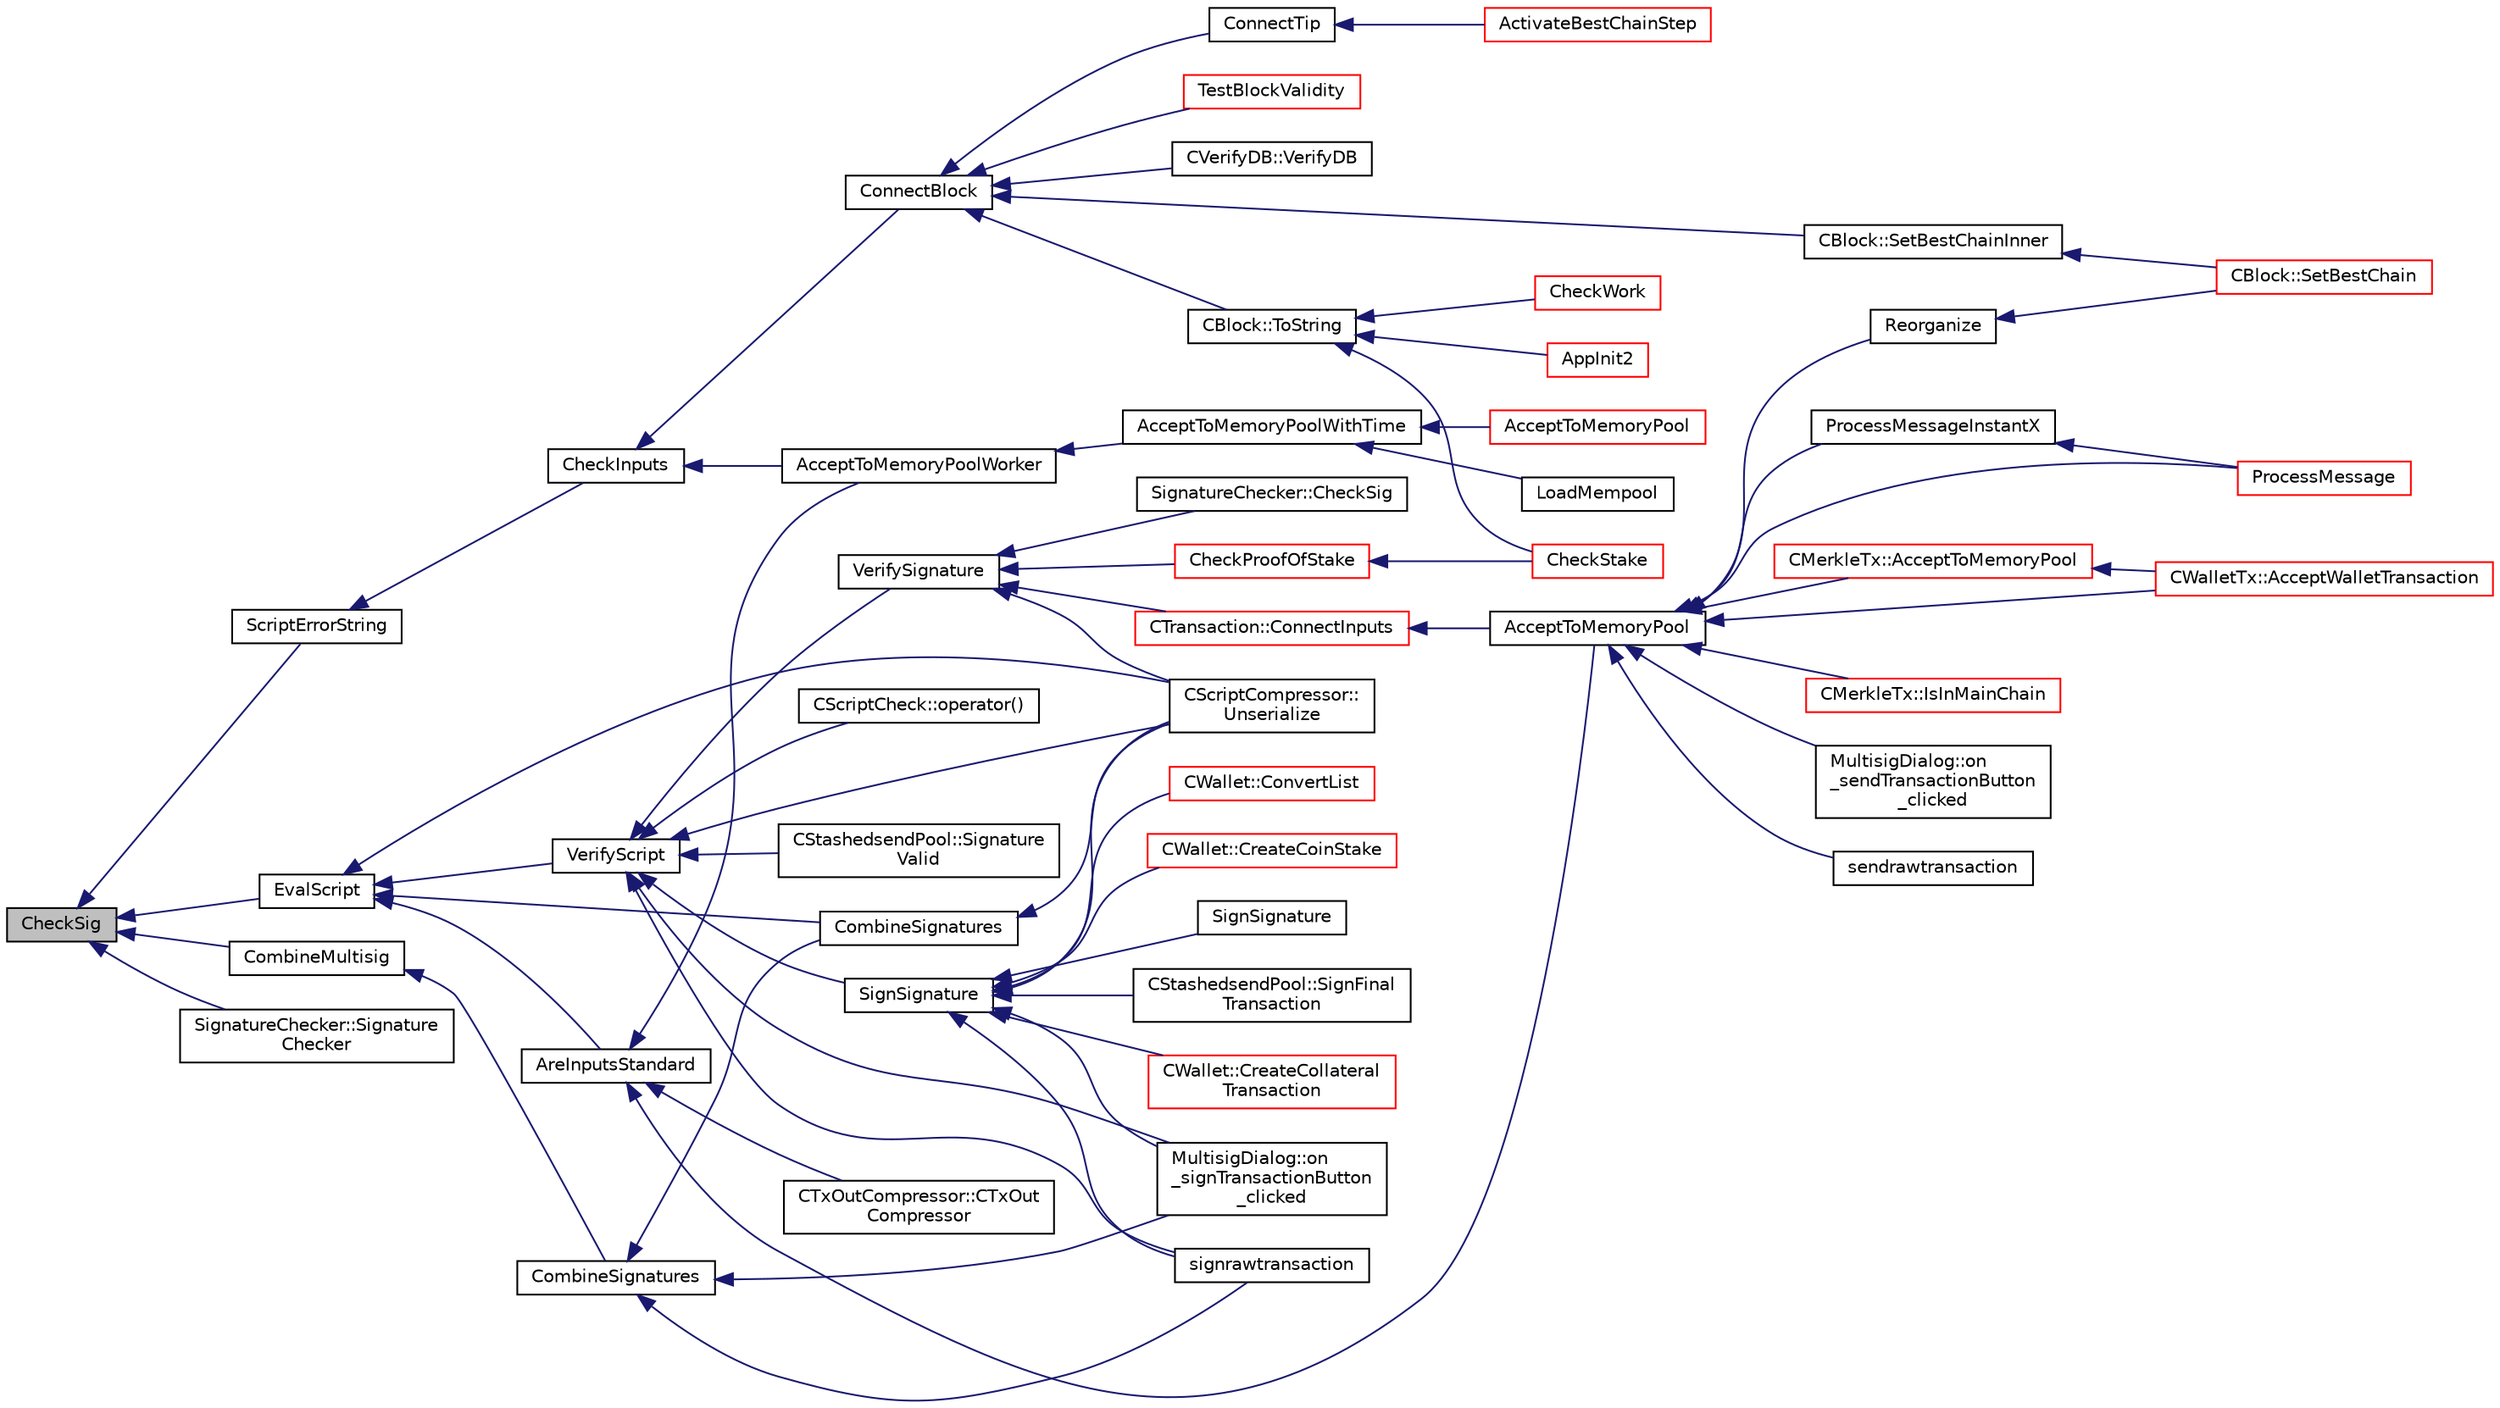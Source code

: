 digraph "CheckSig"
{
  edge [fontname="Helvetica",fontsize="10",labelfontname="Helvetica",labelfontsize="10"];
  node [fontname="Helvetica",fontsize="10",shape=record];
  rankdir="LR";
  Node410 [label="CheckSig",height=0.2,width=0.4,color="black", fillcolor="grey75", style="filled", fontcolor="black"];
  Node410 -> Node411 [dir="back",color="midnightblue",fontsize="10",style="solid",fontname="Helvetica"];
  Node411 [label="ScriptErrorString",height=0.2,width=0.4,color="black", fillcolor="white", style="filled",URL="$de/d7f/script_8h.html#a5a9f070c3285c528226eef27820d9aa9"];
  Node411 -> Node412 [dir="back",color="midnightblue",fontsize="10",style="solid",fontname="Helvetica"];
  Node412 [label="CheckInputs",height=0.2,width=0.4,color="black", fillcolor="white", style="filled",URL="$dd/d7d/validation_8cpp.html#a48897c72856156ef5606fc27fe1954f3",tooltip="Check whether all inputs of this transaction are valid (no double spends, scripts & sigs..."];
  Node412 -> Node413 [dir="back",color="midnightblue",fontsize="10",style="solid",fontname="Helvetica"];
  Node413 [label="AcceptToMemoryPoolWorker",height=0.2,width=0.4,color="black", fillcolor="white", style="filled",URL="$dd/d7d/validation_8cpp.html#a274b0623037c72315662a07ecf760176"];
  Node413 -> Node414 [dir="back",color="midnightblue",fontsize="10",style="solid",fontname="Helvetica"];
  Node414 [label="AcceptToMemoryPoolWithTime",height=0.2,width=0.4,color="black", fillcolor="white", style="filled",URL="$dd/d7d/validation_8cpp.html#a7e5d2eb678cdda338b2dc803a2d4999f",tooltip="(try to) add transaction to memory pool with a specified acceptance time "];
  Node414 -> Node415 [dir="back",color="midnightblue",fontsize="10",style="solid",fontname="Helvetica"];
  Node415 [label="AcceptToMemoryPool",height=0.2,width=0.4,color="red", fillcolor="white", style="filled",URL="$db/d38/validation_8h.html#a25cdf856fb2107e0e96fd6bf4c0619cb",tooltip="(try to) add transaction to memory pool plTxnReplaced will be appended to with all transactions repla..."];
  Node414 -> Node423 [dir="back",color="midnightblue",fontsize="10",style="solid",fontname="Helvetica"];
  Node423 [label="LoadMempool",height=0.2,width=0.4,color="black", fillcolor="white", style="filled",URL="$db/d38/validation_8h.html#adea951730b49ef41e5390df5be8d3f1b",tooltip="Load the mempool from disk. "];
  Node412 -> Node424 [dir="back",color="midnightblue",fontsize="10",style="solid",fontname="Helvetica"];
  Node424 [label="ConnectBlock",height=0.2,width=0.4,color="black", fillcolor="white", style="filled",URL="$dd/d7d/validation_8cpp.html#afafbb35ee38b98e832fcb8b159942055",tooltip="Apply the effects of this block (with given index) on the UTXO set represented by coins..."];
  Node424 -> Node425 [dir="back",color="midnightblue",fontsize="10",style="solid",fontname="Helvetica"];
  Node425 [label="CBlock::SetBestChainInner",height=0.2,width=0.4,color="black", fillcolor="white", style="filled",URL="$d3/d51/class_c_block.html#a82c90ccbecf89a38ff56d8429514e2c2"];
  Node425 -> Node426 [dir="back",color="midnightblue",fontsize="10",style="solid",fontname="Helvetica"];
  Node426 [label="CBlock::SetBestChain",height=0.2,width=0.4,color="red", fillcolor="white", style="filled",URL="$d3/d51/class_c_block.html#a6e308b2d75d1cfc4a75eda36feb60ca1"];
  Node424 -> Node434 [dir="back",color="midnightblue",fontsize="10",style="solid",fontname="Helvetica"];
  Node434 [label="CBlock::ToString",height=0.2,width=0.4,color="black", fillcolor="white", style="filled",URL="$d3/d51/class_c_block.html#a0e8a98f10831c00ae76b3a831c4804e5"];
  Node434 -> Node428 [dir="back",color="midnightblue",fontsize="10",style="solid",fontname="Helvetica"];
  Node428 [label="AppInit2",height=0.2,width=0.4,color="red", fillcolor="white", style="filled",URL="$d8/dc0/init_8h.html#a1a4c1bfbf6ba1db77e988b89b9cadfd3",tooltip="Initialize ion. "];
  Node434 -> Node435 [dir="back",color="midnightblue",fontsize="10",style="solid",fontname="Helvetica"];
  Node435 [label="CheckWork",height=0.2,width=0.4,color="red", fillcolor="white", style="filled",URL="$de/d13/miner_8h.html#aadd8a05aa6d8fae1c0f4daa5e971a12a",tooltip="Check mined proof-of-work block. "];
  Node434 -> Node438 [dir="back",color="midnightblue",fontsize="10",style="solid",fontname="Helvetica"];
  Node438 [label="CheckStake",height=0.2,width=0.4,color="red", fillcolor="white", style="filled",URL="$de/d13/miner_8h.html#a68be4bcfa03b86095641eac5ca996fed",tooltip="Check mined proof-of-stake block. "];
  Node424 -> Node440 [dir="back",color="midnightblue",fontsize="10",style="solid",fontname="Helvetica"];
  Node440 [label="ConnectTip",height=0.2,width=0.4,color="black", fillcolor="white", style="filled",URL="$dd/d7d/validation_8cpp.html#a6aed3630ddc1f0822daf257250d4799a",tooltip="Connect a new block to chainActive. "];
  Node440 -> Node417 [dir="back",color="midnightblue",fontsize="10",style="solid",fontname="Helvetica"];
  Node417 [label="ActivateBestChainStep",height=0.2,width=0.4,color="red", fillcolor="white", style="filled",URL="$dd/d7d/validation_8cpp.html#a4e2b817360d39dc766271f51fc146c96",tooltip="Try to make some progress towards making pindexMostWork the active block. "];
  Node424 -> Node441 [dir="back",color="midnightblue",fontsize="10",style="solid",fontname="Helvetica"];
  Node441 [label="TestBlockValidity",height=0.2,width=0.4,color="red", fillcolor="white", style="filled",URL="$db/d38/validation_8h.html#a12c39e969c9077605ae8a91730fb78d3",tooltip="Check a block is completely valid from start to finish (only works on top of our current best block..."];
  Node424 -> Node443 [dir="back",color="midnightblue",fontsize="10",style="solid",fontname="Helvetica"];
  Node443 [label="CVerifyDB::VerifyDB",height=0.2,width=0.4,color="black", fillcolor="white", style="filled",URL="$d7/da0/class_c_verify_d_b.html#af12e07230f20d23cf01d417d0e785c49"];
  Node410 -> Node444 [dir="back",color="midnightblue",fontsize="10",style="solid",fontname="Helvetica"];
  Node444 [label="EvalScript",height=0.2,width=0.4,color="black", fillcolor="white", style="filled",URL="$de/d7f/script_8h.html#a7f55c113b0164f50f214d94996b6b02a"];
  Node444 -> Node445 [dir="back",color="midnightblue",fontsize="10",style="solid",fontname="Helvetica"];
  Node445 [label="AreInputsStandard",height=0.2,width=0.4,color="black", fillcolor="white", style="filled",URL="$d4/dbf/main_8h.html#a29901e539b487e09c90ff90c7560bd9d",tooltip="Check for standard transaction types. "];
  Node445 -> Node446 [dir="back",color="midnightblue",fontsize="10",style="solid",fontname="Helvetica"];
  Node446 [label="AcceptToMemoryPool",height=0.2,width=0.4,color="black", fillcolor="white", style="filled",URL="$d4/dbf/main_8h.html#addea0e425b693b4c1be712c3ead94568",tooltip="(try to) add transaction to memory pool "];
  Node446 -> Node447 [dir="back",color="midnightblue",fontsize="10",style="solid",fontname="Helvetica"];
  Node447 [label="ProcessMessageInstantX",height=0.2,width=0.4,color="black", fillcolor="white", style="filled",URL="$d6/d5f/instantx_8h.html#aa516cb499ead2691d8ab216a499db5d0"];
  Node447 -> Node448 [dir="back",color="midnightblue",fontsize="10",style="solid",fontname="Helvetica"];
  Node448 [label="ProcessMessage",height=0.2,width=0.4,color="red", fillcolor="white", style="filled",URL="$df/d0a/main_8cpp.html#a8ba92b1a4bce3c835e887a9073d17d8e"];
  Node446 -> Node459 [dir="back",color="midnightblue",fontsize="10",style="solid",fontname="Helvetica"];
  Node459 [label="CMerkleTx::AcceptToMemoryPool",height=0.2,width=0.4,color="red", fillcolor="white", style="filled",URL="$d1/dff/class_c_merkle_tx.html#a61126e811a53b941b3efdf5a4e83db90"];
  Node459 -> Node460 [dir="back",color="midnightblue",fontsize="10",style="solid",fontname="Helvetica"];
  Node460 [label="CWalletTx::AcceptWalletTransaction",height=0.2,width=0.4,color="red", fillcolor="white", style="filled",URL="$d6/d53/class_c_wallet_tx.html#af6d1a5a731bb69e1d94de84eb6fd15a5"];
  Node446 -> Node460 [dir="back",color="midnightblue",fontsize="10",style="solid",fontname="Helvetica"];
  Node446 -> Node486 [dir="back",color="midnightblue",fontsize="10",style="solid",fontname="Helvetica"];
  Node486 [label="Reorganize",height=0.2,width=0.4,color="black", fillcolor="white", style="filled",URL="$df/d0a/main_8cpp.html#ad8e09920f5a3ce2670c5efa26ef65227"];
  Node486 -> Node426 [dir="back",color="midnightblue",fontsize="10",style="solid",fontname="Helvetica"];
  Node446 -> Node448 [dir="back",color="midnightblue",fontsize="10",style="solid",fontname="Helvetica"];
  Node446 -> Node487 [dir="back",color="midnightblue",fontsize="10",style="solid",fontname="Helvetica"];
  Node487 [label="CMerkleTx::IsInMainChain",height=0.2,width=0.4,color="red", fillcolor="white", style="filled",URL="$d1/dff/class_c_merkle_tx.html#ad4b3623fabf1924dba2a7694e3418e1e"];
  Node446 -> Node518 [dir="back",color="midnightblue",fontsize="10",style="solid",fontname="Helvetica"];
  Node518 [label="MultisigDialog::on\l_sendTransactionButton\l_clicked",height=0.2,width=0.4,color="black", fillcolor="white", style="filled",URL="$d4/df4/class_multisig_dialog.html#a71fcf325cb0cde9223eefc62b3b7634b"];
  Node446 -> Node519 [dir="back",color="midnightblue",fontsize="10",style="solid",fontname="Helvetica"];
  Node519 [label="sendrawtransaction",height=0.2,width=0.4,color="black", fillcolor="white", style="filled",URL="$dc/da8/rpcrawtransaction_8cpp.html#ad5aad44f890060f42efb49acf349511e"];
  Node445 -> Node520 [dir="back",color="midnightblue",fontsize="10",style="solid",fontname="Helvetica"];
  Node520 [label="CTxOutCompressor::CTxOut\lCompressor",height=0.2,width=0.4,color="black", fillcolor="white", style="filled",URL="$d9/d8d/class_c_tx_out_compressor.html#a38ef1033989cd003de65598620d15cea"];
  Node445 -> Node413 [dir="back",color="midnightblue",fontsize="10",style="solid",fontname="Helvetica"];
  Node444 -> Node521 [dir="back",color="midnightblue",fontsize="10",style="solid",fontname="Helvetica"];
  Node521 [label="VerifyScript",height=0.2,width=0.4,color="black", fillcolor="white", style="filled",URL="$de/d7f/script_8h.html#a995f521b6ca4a8bfbd02d4cfe226feb6"];
  Node521 -> Node522 [dir="back",color="midnightblue",fontsize="10",style="solid",fontname="Helvetica"];
  Node522 [label="MultisigDialog::on\l_signTransactionButton\l_clicked",height=0.2,width=0.4,color="black", fillcolor="white", style="filled",URL="$d4/df4/class_multisig_dialog.html#ad277ce76887dfbbec511486d3c1d2bc4"];
  Node521 -> Node523 [dir="back",color="midnightblue",fontsize="10",style="solid",fontname="Helvetica"];
  Node523 [label="signrawtransaction",height=0.2,width=0.4,color="black", fillcolor="white", style="filled",URL="$dc/da8/rpcrawtransaction_8cpp.html#aa0d151e35c0ad5ec82df451a833aeadb"];
  Node521 -> Node524 [dir="back",color="midnightblue",fontsize="10",style="solid",fontname="Helvetica"];
  Node524 [label="SignSignature",height=0.2,width=0.4,color="black", fillcolor="white", style="filled",URL="$de/d7f/script_8h.html#aca7dc730fd42e706b2c912ba32b65a36"];
  Node524 -> Node522 [dir="back",color="midnightblue",fontsize="10",style="solid",fontname="Helvetica"];
  Node524 -> Node523 [dir="back",color="midnightblue",fontsize="10",style="solid",fontname="Helvetica"];
  Node524 -> Node525 [dir="back",color="midnightblue",fontsize="10",style="solid",fontname="Helvetica"];
  Node525 [label="SignSignature",height=0.2,width=0.4,color="black", fillcolor="white", style="filled",URL="$de/d7f/script_8h.html#a3aef640e90fdb0fa95a8e2cda0cf6c22"];
  Node524 -> Node526 [dir="back",color="midnightblue",fontsize="10",style="solid",fontname="Helvetica"];
  Node526 [label="CScriptCompressor::\lUnserialize",height=0.2,width=0.4,color="black", fillcolor="white", style="filled",URL="$d3/dfb/class_c_script_compressor.html#a016fa6e3d2735d95fcf773271da073d5"];
  Node524 -> Node527 [dir="back",color="midnightblue",fontsize="10",style="solid",fontname="Helvetica"];
  Node527 [label="CStashedsendPool::SignFinal\lTransaction",height=0.2,width=0.4,color="black", fillcolor="white", style="filled",URL="$dd/d8a/class_c_stashedsend_pool.html#aa4e76a2c5ccd3fedef74f5e0b12c87f1",tooltip="As a client, check and sign the final transaction. "];
  Node524 -> Node528 [dir="back",color="midnightblue",fontsize="10",style="solid",fontname="Helvetica"];
  Node528 [label="CWallet::CreateCollateral\lTransaction",height=0.2,width=0.4,color="red", fillcolor="white", style="filled",URL="$d2/de5/class_c_wallet.html#a3efb1d87b0d5cb916f7289b72a38744d"];
  Node524 -> Node534 [dir="back",color="midnightblue",fontsize="10",style="solid",fontname="Helvetica"];
  Node534 [label="CWallet::ConvertList",height=0.2,width=0.4,color="red", fillcolor="white", style="filled",URL="$d2/de5/class_c_wallet.html#adbc8cbc5a39e04446f4277487405c06b"];
  Node524 -> Node535 [dir="back",color="midnightblue",fontsize="10",style="solid",fontname="Helvetica"];
  Node535 [label="CWallet::CreateCoinStake",height=0.2,width=0.4,color="red", fillcolor="white", style="filled",URL="$d2/de5/class_c_wallet.html#a644df129468440aa36f49ca3716a3c19"];
  Node521 -> Node541 [dir="back",color="midnightblue",fontsize="10",style="solid",fontname="Helvetica"];
  Node541 [label="VerifySignature",height=0.2,width=0.4,color="black", fillcolor="white", style="filled",URL="$de/d7f/script_8h.html#a3bebacccf5ed6d80e80889b65830f893"];
  Node541 -> Node542 [dir="back",color="midnightblue",fontsize="10",style="solid",fontname="Helvetica"];
  Node542 [label="CTransaction::ConnectInputs",height=0.2,width=0.4,color="red", fillcolor="white", style="filled",URL="$df/d43/class_c_transaction.html#aaab6c4ba493c918e29fd383043dcaae7",tooltip="Sanity check previous transactions, then, if all checks succeed, mark them as spent by this transacti..."];
  Node542 -> Node446 [dir="back",color="midnightblue",fontsize="10",style="solid",fontname="Helvetica"];
  Node541 -> Node577 [dir="back",color="midnightblue",fontsize="10",style="solid",fontname="Helvetica"];
  Node577 [label="SignatureChecker::CheckSig",height=0.2,width=0.4,color="black", fillcolor="white", style="filled",URL="$da/d89/class_signature_checker.html#a3eeda653a8224d8376016f177d2c7be2"];
  Node541 -> Node526 [dir="back",color="midnightblue",fontsize="10",style="solid",fontname="Helvetica"];
  Node541 -> Node578 [dir="back",color="midnightblue",fontsize="10",style="solid",fontname="Helvetica"];
  Node578 [label="CheckProofOfStake",height=0.2,width=0.4,color="red", fillcolor="white", style="filled",URL="$d4/dd4/stake_8h.html#a01e09fbdb926d4581ea48c4cf2f337a1"];
  Node578 -> Node438 [dir="back",color="midnightblue",fontsize="10",style="solid",fontname="Helvetica"];
  Node521 -> Node526 [dir="back",color="midnightblue",fontsize="10",style="solid",fontname="Helvetica"];
  Node521 -> Node580 [dir="back",color="midnightblue",fontsize="10",style="solid",fontname="Helvetica"];
  Node580 [label="CStashedsendPool::Signature\lValid",height=0.2,width=0.4,color="black", fillcolor="white", style="filled",URL="$dd/d8a/class_c_stashedsend_pool.html#aac0148eb0e63ce636545a18522f7f59b",tooltip="Check to make sure a signature matches an input in the pool. "];
  Node521 -> Node581 [dir="back",color="midnightblue",fontsize="10",style="solid",fontname="Helvetica"];
  Node581 [label="CScriptCheck::operator()",height=0.2,width=0.4,color="black", fillcolor="white", style="filled",URL="$df/d12/class_c_script_check.html#a108d4c713338308be3867ed4e65b80c5"];
  Node444 -> Node582 [dir="back",color="midnightblue",fontsize="10",style="solid",fontname="Helvetica"];
  Node582 [label="CombineSignatures",height=0.2,width=0.4,color="black", fillcolor="white", style="filled",URL="$de/d7f/script_8h.html#af2e061fe8f5ec7708f28db4628ff5c10"];
  Node582 -> Node526 [dir="back",color="midnightblue",fontsize="10",style="solid",fontname="Helvetica"];
  Node444 -> Node526 [dir="back",color="midnightblue",fontsize="10",style="solid",fontname="Helvetica"];
  Node410 -> Node583 [dir="back",color="midnightblue",fontsize="10",style="solid",fontname="Helvetica"];
  Node583 [label="CombineMultisig",height=0.2,width=0.4,color="black", fillcolor="white", style="filled",URL="$dd/d0f/script_8cpp.html#a1d62cd216f093d9e80a7e34d8b866021"];
  Node583 -> Node584 [dir="back",color="midnightblue",fontsize="10",style="solid",fontname="Helvetica"];
  Node584 [label="CombineSignatures",height=0.2,width=0.4,color="black", fillcolor="white", style="filled",URL="$dd/d0f/script_8cpp.html#a79ba74edb86e8e00eef84202dd5dea43"];
  Node584 -> Node522 [dir="back",color="midnightblue",fontsize="10",style="solid",fontname="Helvetica"];
  Node584 -> Node523 [dir="back",color="midnightblue",fontsize="10",style="solid",fontname="Helvetica"];
  Node584 -> Node582 [dir="back",color="midnightblue",fontsize="10",style="solid",fontname="Helvetica"];
  Node410 -> Node585 [dir="back",color="midnightblue",fontsize="10",style="solid",fontname="Helvetica"];
  Node585 [label="SignatureChecker::Signature\lChecker",height=0.2,width=0.4,color="black", fillcolor="white", style="filled",URL="$da/d89/class_signature_checker.html#a698e6832345449c494a12960f173d6a1"];
}
